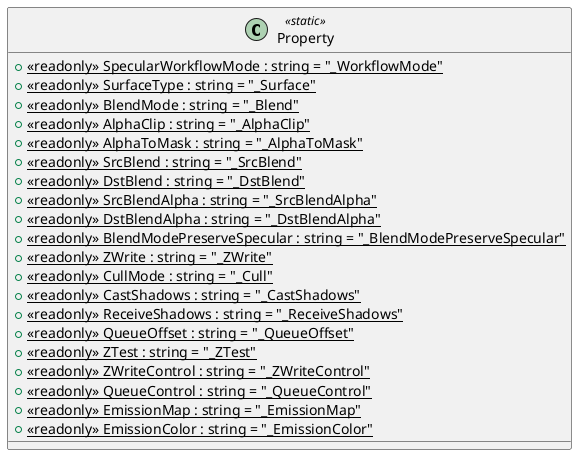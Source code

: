 @startuml
class Property <<static>> {
    + {static} <<readonly>> SpecularWorkflowMode : string = "_WorkflowMode"
    + {static} <<readonly>> SurfaceType : string = "_Surface"
    + {static} <<readonly>> BlendMode : string = "_Blend"
    + {static} <<readonly>> AlphaClip : string = "_AlphaClip"
    + {static} <<readonly>> AlphaToMask : string = "_AlphaToMask"
    + {static} <<readonly>> SrcBlend : string = "_SrcBlend"
    + {static} <<readonly>> DstBlend : string = "_DstBlend"
    + {static} <<readonly>> SrcBlendAlpha : string = "_SrcBlendAlpha"
    + {static} <<readonly>> DstBlendAlpha : string = "_DstBlendAlpha"
    + {static} <<readonly>> BlendModePreserveSpecular : string = "_BlendModePreserveSpecular"
    + {static} <<readonly>> ZWrite : string = "_ZWrite"
    + {static} <<readonly>> CullMode : string = "_Cull"
    + {static} <<readonly>> CastShadows : string = "_CastShadows"
    + {static} <<readonly>> ReceiveShadows : string = "_ReceiveShadows"
    + {static} <<readonly>> QueueOffset : string = "_QueueOffset"
    + {static} <<readonly>> ZTest : string = "_ZTest"
    + {static} <<readonly>> ZWriteControl : string = "_ZWriteControl"
    + {static} <<readonly>> QueueControl : string = "_QueueControl"
    + {static} <<readonly>> EmissionMap : string = "_EmissionMap"
    + {static} <<readonly>> EmissionColor : string = "_EmissionColor"
}
@enduml
